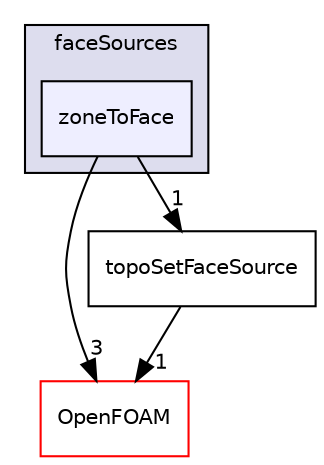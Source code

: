 digraph "src/meshTools/sets/faceSources/zoneToFace" {
  bgcolor=transparent;
  compound=true
  node [ fontsize="10", fontname="Helvetica"];
  edge [ labelfontsize="10", labelfontname="Helvetica"];
  subgraph clusterdir_ca21e004451e80f3d57c68df6e02dd61 {
    graph [ bgcolor="#ddddee", pencolor="black", label="faceSources" fontname="Helvetica", fontsize="10", URL="dir_ca21e004451e80f3d57c68df6e02dd61.html"]
  dir_d1359bfd13a8a523755a568c3cf02007 [shape=box, label="zoneToFace", style="filled", fillcolor="#eeeeff", pencolor="black", URL="dir_d1359bfd13a8a523755a568c3cf02007.html"];
  }
  dir_c5473ff19b20e6ec4dfe5c310b3778a8 [shape=box label="OpenFOAM" color="red" URL="dir_c5473ff19b20e6ec4dfe5c310b3778a8.html"];
  dir_ae8f43ec8eebd5a3dd10513e500cf0dd [shape=box label="topoSetFaceSource" URL="dir_ae8f43ec8eebd5a3dd10513e500cf0dd.html"];
  dir_d1359bfd13a8a523755a568c3cf02007->dir_c5473ff19b20e6ec4dfe5c310b3778a8 [headlabel="3", labeldistance=1.5 headhref="dir_002093_002151.html"];
  dir_d1359bfd13a8a523755a568c3cf02007->dir_ae8f43ec8eebd5a3dd10513e500cf0dd [headlabel="1", labeldistance=1.5 headhref="dir_002093_002092.html"];
  dir_ae8f43ec8eebd5a3dd10513e500cf0dd->dir_c5473ff19b20e6ec4dfe5c310b3778a8 [headlabel="1", labeldistance=1.5 headhref="dir_002092_002151.html"];
}
